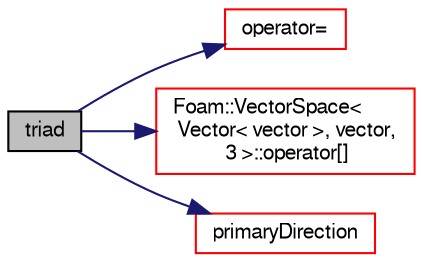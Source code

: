 digraph "triad"
{
  bgcolor="transparent";
  edge [fontname="FreeSans",fontsize="10",labelfontname="FreeSans",labelfontsize="10"];
  node [fontname="FreeSans",fontsize="10",shape=record];
  rankdir="LR";
  Node6 [label="triad",height=0.2,width=0.4,color="black", fillcolor="grey75", style="filled", fontcolor="black"];
  Node6 -> Node7 [color="midnightblue",fontsize="10",style="solid",fontname="FreeSans"];
  Node7 [label="operator=",height=0.2,width=0.4,color="red",URL="$a28426.html#ae944a560be410ef8f419b2bdf57a3d63"];
  Node6 -> Node9 [color="midnightblue",fontsize="10",style="solid",fontname="FreeSans"];
  Node9 [label="Foam::VectorSpace\<\l Vector\< vector \>, vector,\l 3 \>::operator[]",height=0.2,width=0.4,color="red",URL="$a28490.html#ab115e5f485aee9d30b5582b967d071ed"];
  Node6 -> Node54 [color="midnightblue",fontsize="10",style="solid",fontname="FreeSans"];
  Node54 [label="primaryDirection",height=0.2,width=0.4,color="red",URL="$a28426.html#a71d6039e4941440fc989488afee7c18f",tooltip="Return the primary direction of the vector v. "];
}
